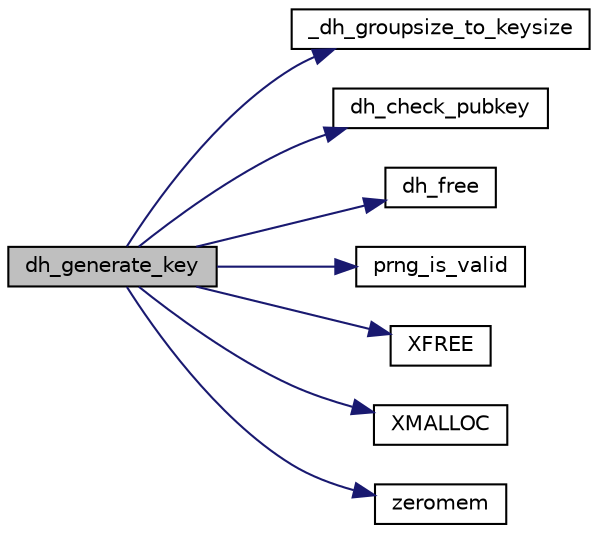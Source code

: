 digraph "dh_generate_key"
{
 // LATEX_PDF_SIZE
  edge [fontname="Helvetica",fontsize="10",labelfontname="Helvetica",labelfontsize="10"];
  node [fontname="Helvetica",fontsize="10",shape=record];
  rankdir="LR";
  Node3 [label="dh_generate_key",height=0.2,width=0.4,color="black", fillcolor="grey75", style="filled", fontcolor="black",tooltip=" "];
  Node3 -> Node4 [color="midnightblue",fontsize="10",style="solid"];
  Node4 [label="_dh_groupsize_to_keysize",height=0.2,width=0.4,color="black", fillcolor="white", style="filled",URL="$dh__generate__key_8c.html#af55bde15f8dcfaa0e7129b599d7cab62",tooltip=" "];
  Node3 -> Node5 [color="midnightblue",fontsize="10",style="solid"];
  Node5 [label="dh_check_pubkey",height=0.2,width=0.4,color="black", fillcolor="white", style="filled",URL="$tomcrypt__private_8h.html#a88fc16c33e95216e30eae5beb8e92da1",tooltip="Check DH public key (INTERNAL ONLY, not part of public API)"];
  Node3 -> Node6 [color="midnightblue",fontsize="10",style="solid"];
  Node6 [label="dh_free",height=0.2,width=0.4,color="black", fillcolor="white", style="filled",URL="$dh__free_8c.html#ac6413849059daca7d0482fa400db5d82",tooltip="Free the allocated ram for a DH key."];
  Node3 -> Node7 [color="midnightblue",fontsize="10",style="solid"];
  Node7 [label="prng_is_valid",height=0.2,width=0.4,color="black", fillcolor="white", style="filled",URL="$tomcrypt__prng_8h.html#a7e4a212c1a29a3b8bb4f8d5a34676a1e",tooltip=" "];
  Node3 -> Node8 [color="midnightblue",fontsize="10",style="solid"];
  Node8 [label="XFREE",height=0.2,width=0.4,color="black", fillcolor="white", style="filled",URL="$tomcrypt__cfg_8h.html#a260d66fc0690e0502cf3bfe7b5244b75",tooltip=" "];
  Node3 -> Node9 [color="midnightblue",fontsize="10",style="solid"];
  Node9 [label="XMALLOC",height=0.2,width=0.4,color="black", fillcolor="white", style="filled",URL="$tomcrypt__cfg_8h.html#af363355f38fbaacdefacf270436ae1c9",tooltip=" "];
  Node3 -> Node10 [color="midnightblue",fontsize="10",style="solid"];
  Node10 [label="zeromem",height=0.2,width=0.4,color="black", fillcolor="white", style="filled",URL="$tomcrypt__misc_8h.html#a63b6e188713790263bfd3612fe8b398f",tooltip="Zero a block of memory."];
}
